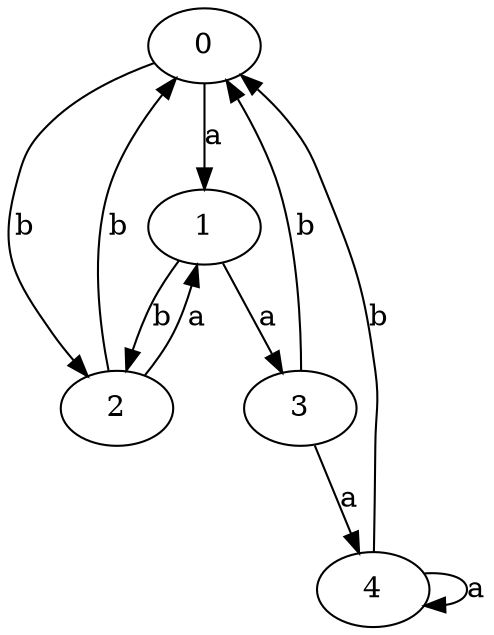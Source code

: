 digraph {
 ranksep=0.5;
 d2tdocpreamble = "\usetikzlibrary{automata}";
 d2tfigpreamble = "\tikzstyle{every state}= [ draw=blue!50,very thick,fill=blue!20]  \tikzstyle{auto}= [fill=white]";
 node [style="state"];
 edge [lblstyle="auto",topath="bend right", len=4  ]
  "0" [label="0",];
  "1" [label="1",];
  "2" [label="2",];
  "3" [label="3",style = "state, initial, accepting"];
  "4" [label="4",];
  "0" -> "1" [label="a"];
  "0" -> "2" [label="b"];
  "1" -> "2" [label="b"];
  "1" -> "3" [label="a"];
  "2" -> "0" [label="b"];
  "2" -> "1" [label="a"];
  "3" -> "0" [label="b"];
  "3" -> "4" [label="a"];
  "4" -> "0" [label="b"];
  "4" -> "4" [label="a",topath="loop above"];
}
